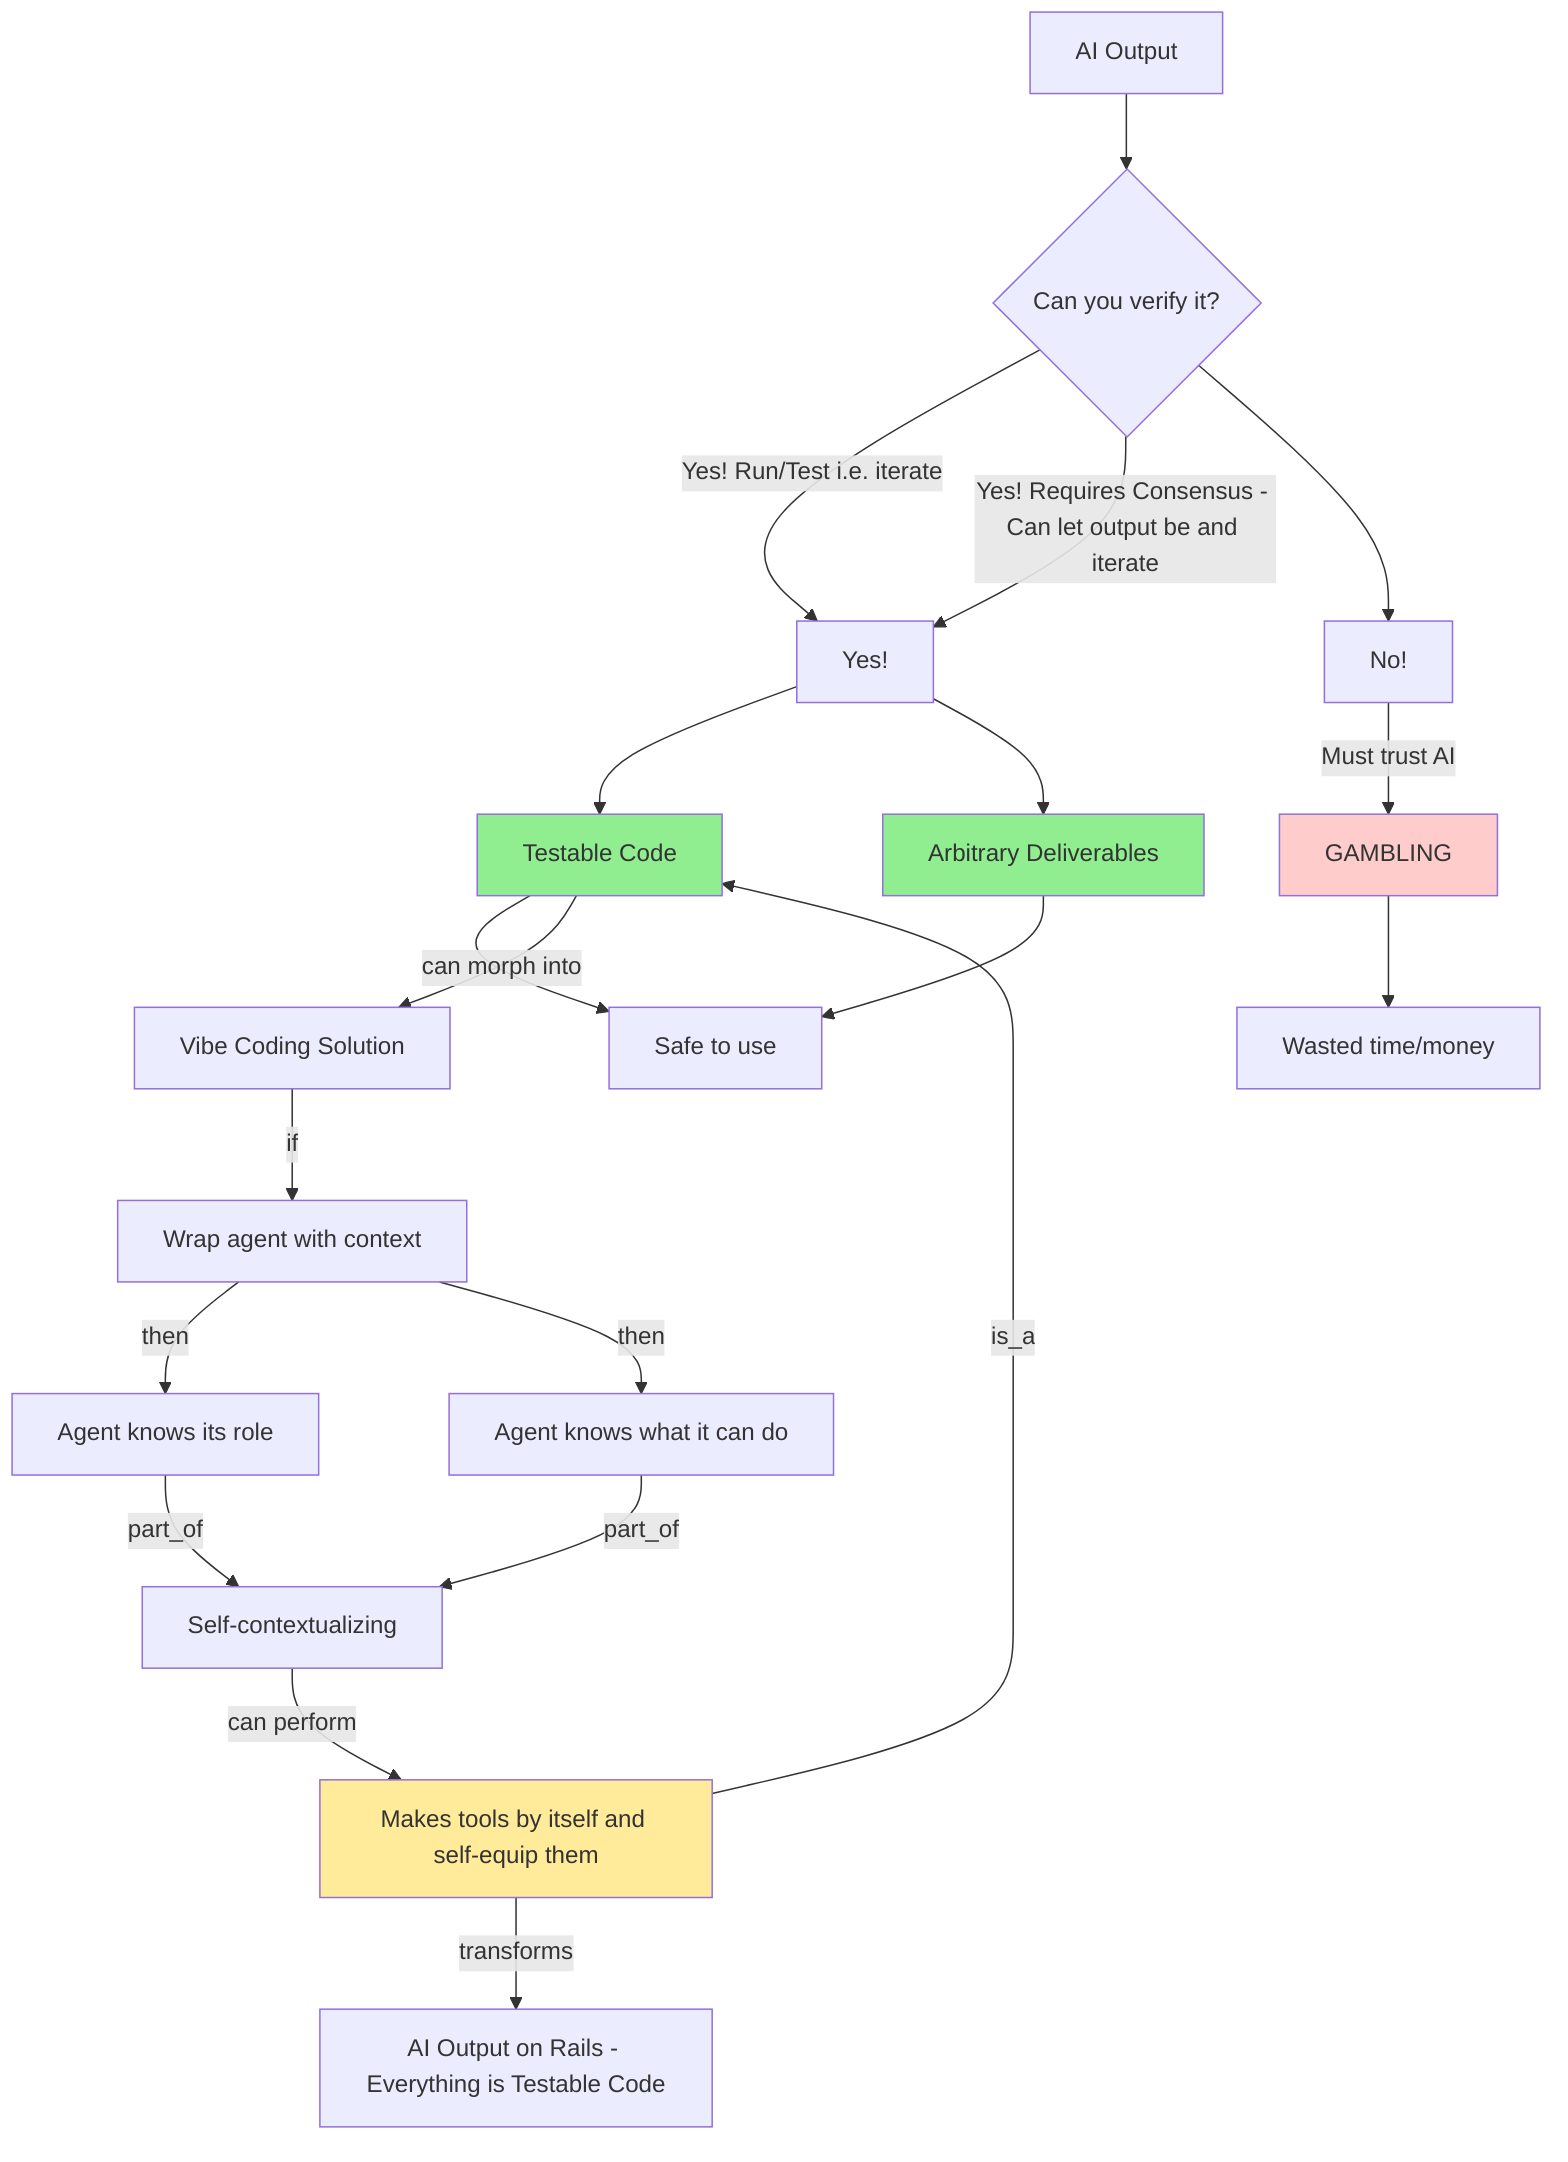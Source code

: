 flowchart TD
    A[AI Output] --> B{Can you verify it?}
    B -->|Yes! Run/Test i.e. iterate| N[Yes!]
    N --> C[Testable Code]
    B -->|Yes! Requires Consensus - Can let output be and iterate| N
    N --> D[Arbitrary Deliverables]
    B --> O[No!]
    O --> |Must trust AI| E[GAMBLING]
    
    C --> F[Safe to use]
    D --> F
    E --> G[Wasted time/money]
    
    H[Vibe Coding Solution] -->|if| I[Wrap agent with context]
    I -->|then| J[Agent knows its role]
    I -->|then| K[Agent knows what it can do]
    J -->|part_of| L[Self-contextualizing]
    K -->|part_of| L
    L -->|can perform| M[Makes tools by itself and self-equip them]
    M -->|is_a| C
    C -->|can morph into| H
    M -->|transforms| P[AI Output on Rails - Everything is Testable Code]
    
    style C fill:#90EE90
    style D fill:#90EE90
    style E fill:#ffcccc
    style M fill:#ffeb99
